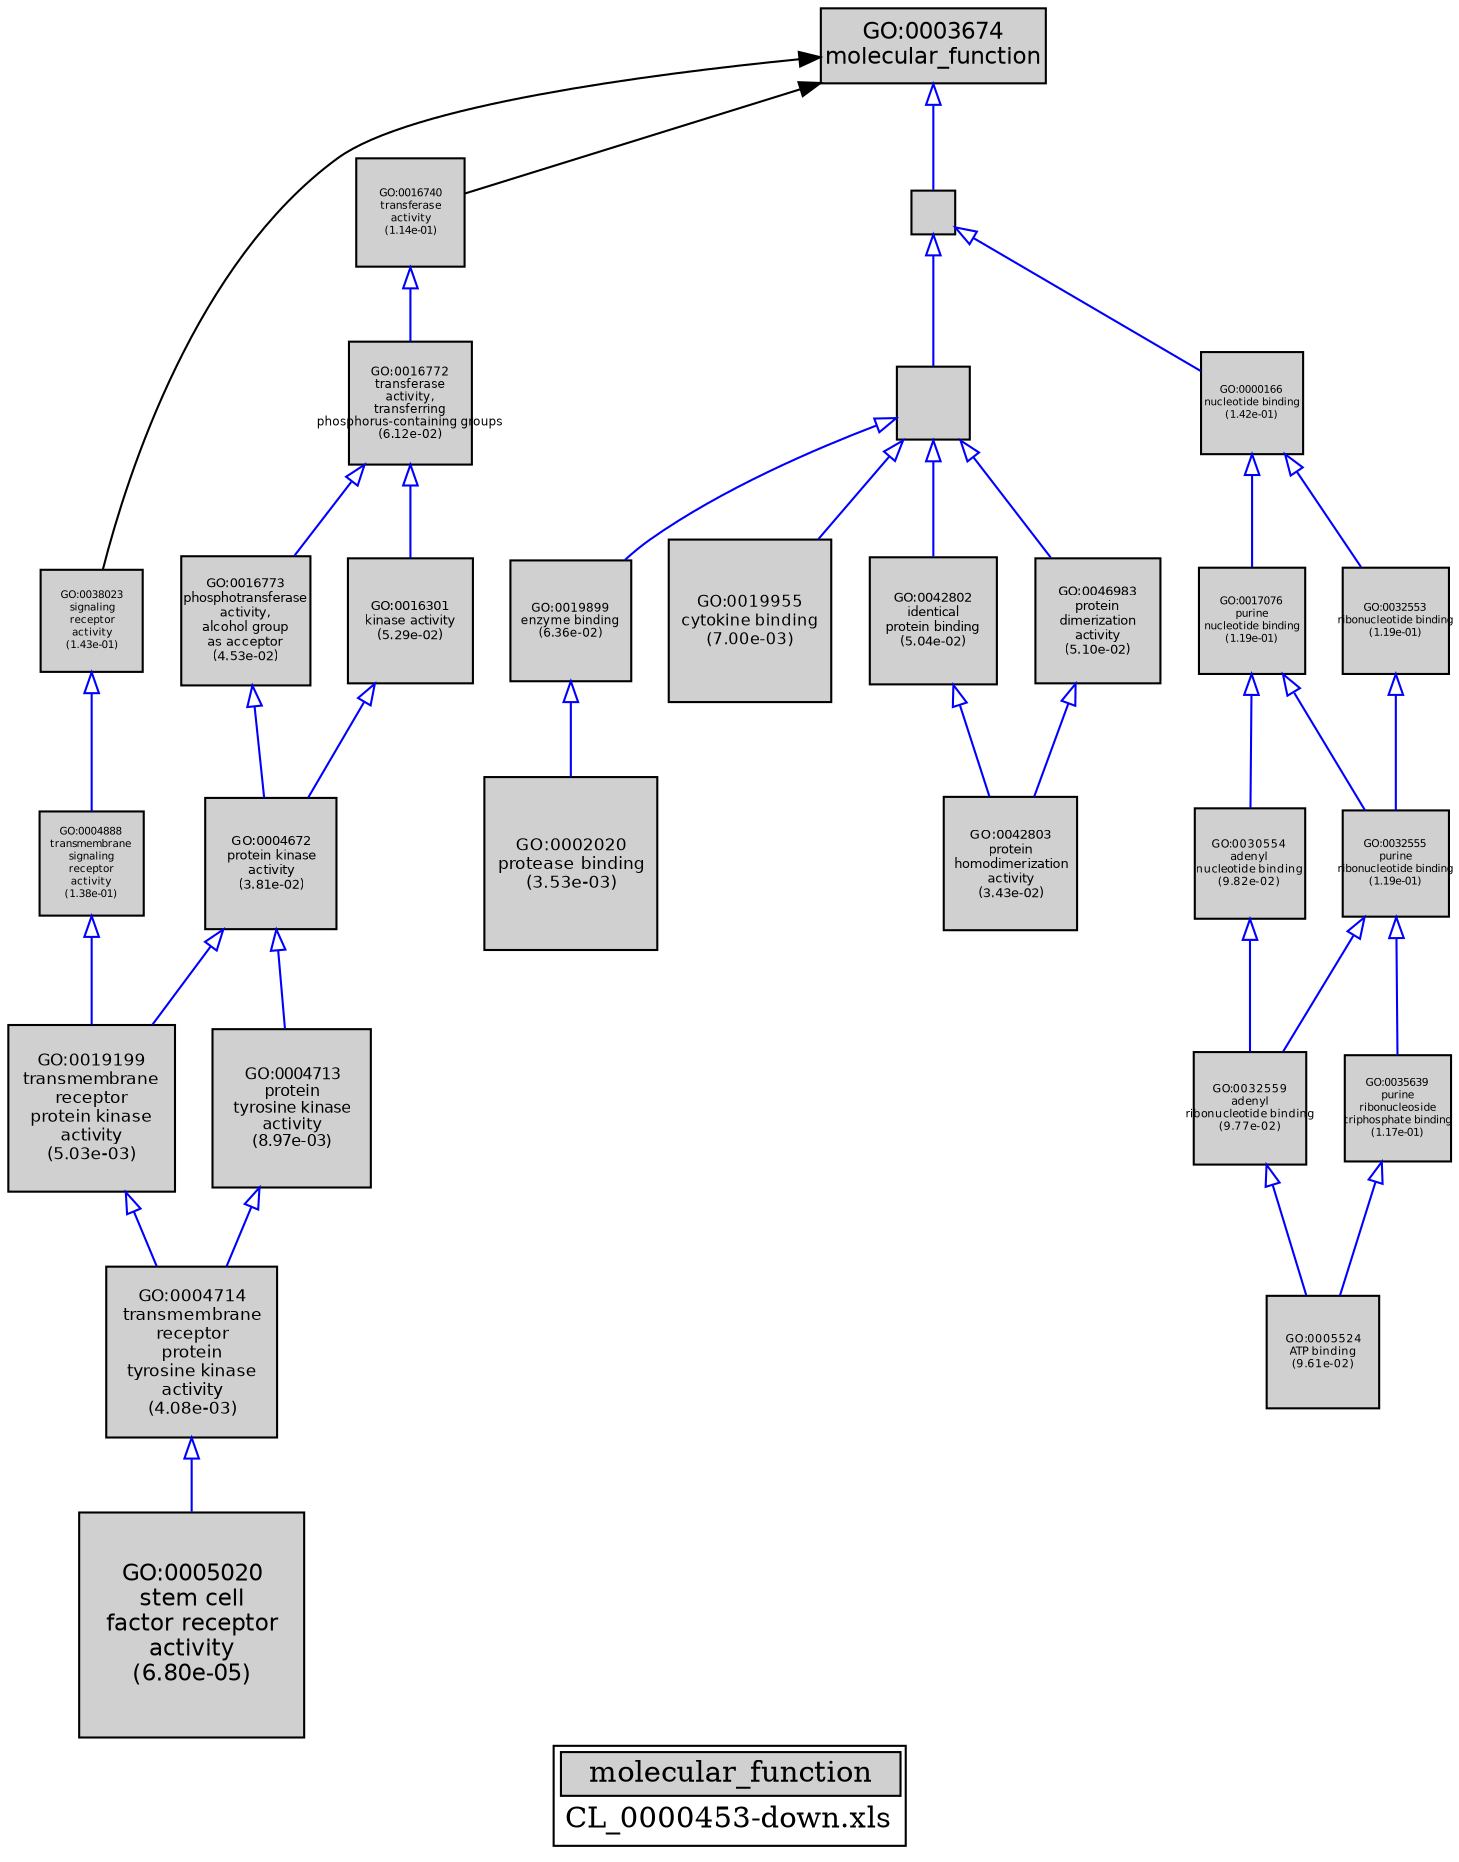 digraph "molecular_function" {
graph [ bgcolor = "#FFFFFF", label = <<TABLE COLOR="black" BGCOLOR="white"><TR><TD COLSPAN="2" BGCOLOR="#D0D0D0"><FONT COLOR="black">molecular_function</FONT></TD></TR><TR><TD BORDER="0">CL_0000453-down.xls</TD></TR></TABLE>> ];
node [ fontname = "Helvetica" ];

subgraph "nodes" {

node [ style = "filled", fixedsize = "true", width = 1, shape = "box", fontsize = 9, fillcolor = "#D0D0D0", fontcolor = "black", color = "black" ];

"GO:0019899" [ URL = "#GO:0019899", label = <<TABLE BORDER="0"><TR><TD>GO:0019899<BR/>enzyme binding<BR/>(6.36e-02)</TD></TR></TABLE>>, width = 0.808115049656, shape = "box", fontsize = 5.81842835752, height = 0.808115049656 ];
"GO:0005524" [ URL = "#GO:0005524", label = <<TABLE BORDER="0"><TR><TD>GO:0005524<BR/>ATP binding<BR/>(9.61e-02)</TD></TR></TABLE>>, width = 0.746157369556, shape = "box", fontsize = 5.3723330608, height = 0.746157369556 ];
"GO:0005515" [ URL = "#GO:0005515", label = "", width = 0.484027824995, shape = "box", height = 0.484027824995 ];
"GO:0017076" [ URL = "#GO:0017076", label = <<TABLE BORDER="0"><TR><TD>GO:0017076<BR/>purine<BR/>nucleotide binding<BR/>(1.19e-01)</TD></TR></TABLE>>, width = 0.711282825692, shape = "box", fontsize = 5.12123634498, height = 0.711282825692 ];
"GO:0019955" [ URL = "#GO:0019955", label = <<TABLE BORDER="0"><TR><TD>GO:0019955<BR/>cytokine binding<BR/>(7.00e-03)</TD></TR></TABLE>>, width = 1.08082143988, shape = "box", fontsize = 7.78191436717, height = 1.08082143988 ];
"GO:0019199" [ URL = "#GO:0019199", label = <<TABLE BORDER="0"><TR><TD>GO:0019199<BR/>transmembrane<BR/>receptor<BR/>protein kinase<BR/>activity<BR/>(5.03e-03)</TD></TR></TABLE>>, width = 1.11595591018, shape = "box", fontsize = 8.03488255328, height = 1.11595591018 ];
"GO:0000166" [ URL = "#GO:0000166", label = <<TABLE BORDER="0"><TR><TD>GO:0000166<BR/>nucleotide binding<BR/>(1.42e-01)</TD></TR></TABLE>>, width = 0.681818109538, shape = "box", fontsize = 5.0, height = 0.681818109538 ];
"GO:0042802" [ URL = "#GO:0042802", label = <<TABLE BORDER="0"><TR><TD>GO:0042802<BR/>identical<BR/>protein binding<BR/>(5.04e-02)</TD></TR></TABLE>>, width = 0.841177529024, shape = "box", fontsize = 6.05647820897, height = 0.841177529024 ];
"GO:0032559" [ URL = "#GO:0032559", label = <<TABLE BORDER="0"><TR><TD>GO:0032559<BR/>adenyl<BR/>ribonucleotide binding<BR/>(9.77e-02)</TD></TR></TABLE>>, width = 0.743520173775, shape = "box", fontsize = 5.35334525118, height = 0.743520173775 ];
"GO:0046983" [ URL = "#GO:0046983", label = <<TABLE BORDER="0"><TR><TD>GO:0046983<BR/>protein<BR/>dimerization<BR/>activity<BR/>(5.10e-02)</TD></TR></TABLE>>, width = 0.839315597905, shape = "box", fontsize = 6.04307230492, height = 0.839315597905 ];
"GO:0016772" [ URL = "#GO:0016772", label = <<TABLE BORDER="0"><TR><TD>GO:0016772<BR/>transferase<BR/>activity,<BR/>transferring<BR/>phosphorus-containing groups<BR/>(6.12e-02)</TD></TR></TABLE>>, width = 0.813600338235, shape = "box", fontsize = 5.85792243529, height = 0.813600338235 ];
"GO:0003674" [ URL = "#GO:0003674", label = <<TABLE BORDER="0"><TR><TD>GO:0003674<BR/>molecular_function</TD></TR></TABLE>>, width = 1.5, shape = "box", fontsize = 10.8 ];
"GO:0002020" [ URL = "#GO:0002020", label = <<TABLE BORDER="0"><TR><TD>GO:0002020<BR/>protease binding<BR/>(3.53e-03)</TD></TR></TABLE>>, width = 1.152263918, shape = "box", fontsize = 8.29630020957, height = 1.152263918 ];
"GO:0004714" [ URL = "#GO:0004714", label = <<TABLE BORDER="0"><TR><TD>GO:0004714<BR/>transmembrane<BR/>receptor<BR/>protein<BR/>tyrosine kinase<BR/>activity<BR/>(4.08e-03)</TD></TR></TABLE>>, width = 1.13767743773, shape = "box", fontsize = 8.19127755162, height = 1.13767743773 ];
"GO:0042803" [ URL = "#GO:0042803", label = <<TABLE BORDER="0"><TR><TD>GO:0042803<BR/>protein<BR/>homodimerization<BR/>activity<BR/>(3.43e-02)</TD></TR></TABLE>>, width = 0.892794266345, shape = "box", fontsize = 6.42811871769, height = 0.892794266345 ];
"GO:0004672" [ URL = "#GO:0004672", label = <<TABLE BORDER="0"><TR><TD>GO:0004672<BR/>protein kinase<BR/>activity<BR/>(3.81e-02)</TD></TR></TABLE>>, width = 0.87917650445, shape = "box", fontsize = 6.33007083204, height = 0.87917650445 ];
"GO:0005020" [ URL = "#GO:0005020", label = <<TABLE BORDER="0"><TR><TD>GO:0005020<BR/>stem cell<BR/>factor receptor<BR/>activity<BR/>(6.80e-05)</TD></TR></TABLE>>, width = 1.5, shape = "box", fontsize = 10.8, height = 1.5 ];
"GO:0038023" [ URL = "#GO:0038023", label = <<TABLE BORDER="0"><TR><TD>GO:0038023<BR/>signaling<BR/>receptor<BR/>activity<BR/>(1.43e-01)</TD></TR></TABLE>>, width = 0.681002901183, shape = "box", fontsize = 5.0, height = 0.681002901183 ];
"GO:0016773" [ URL = "#GO:0016773", label = <<TABLE BORDER="0"><TR><TD>GO:0016773<BR/>phosphotransferase<BR/>activity,<BR/>alcohol group<BR/>as acceptor<BR/>(4.53e-02)</TD></TR></TABLE>>, width = 0.855650386555, shape = "box", fontsize = 6.1606827832, height = 0.855650386555 ];
"GO:0035639" [ URL = "#GO:0035639", label = <<TABLE BORDER="0"><TR><TD>GO:0035639<BR/>purine<BR/>ribonucleoside<BR/>triphosphate binding<BR/>(1.17e-01)</TD></TR></TABLE>>, width = 0.715049355291, shape = "box", fontsize = 5.1483553581, height = 0.715049355291 ];
"GO:0004888" [ URL = "#GO:0004888", label = <<TABLE BORDER="0"><TR><TD>GO:0004888<BR/>transmembrane<BR/>signaling<BR/>receptor<BR/>activity<BR/>(1.38e-01)</TD></TR></TABLE>>, width = 0.687524046876, shape = "box", fontsize = 5.0, height = 0.687524046876 ];
"GO:0030554" [ URL = "#GO:0030554", label = <<TABLE BORDER="0"><TR><TD>GO:0030554<BR/>adenyl<BR/>nucleotide binding<BR/>(9.82e-02)</TD></TR></TABLE>>, width = 0.742757538382, shape = "box", fontsize = 5.34785427635, height = 0.742757538382 ];
"GO:0032555" [ URL = "#GO:0032555", label = <<TABLE BORDER="0"><TR><TD>GO:0032555<BR/>purine<BR/>ribonucleotide binding<BR/>(1.19e-01)</TD></TR></TABLE>>, width = 0.711937169327, shape = "box", fontsize = 5.12594761915, height = 0.711937169327 ];
"GO:0016301" [ URL = "#GO:0016301", label = <<TABLE BORDER="0"><TR><TD>GO:0016301<BR/>kinase activity<BR/>(5.29e-02)</TD></TR></TABLE>>, width = 0.834210014222, shape = "box", fontsize = 6.0063121024, height = 0.834210014222 ];
"GO:0032553" [ URL = "#GO:0032553", label = <<TABLE BORDER="0"><TR><TD>GO:0032553<BR/>ribonucleotide binding<BR/>(1.19e-01)</TD></TR></TABLE>>, width = 0.711843568554, shape = "box", fontsize = 5.12527369359, height = 0.711843568554 ];
"GO:0004713" [ URL = "#GO:0004713", label = <<TABLE BORDER="0"><TR><TD>GO:0004713<BR/>protein<BR/>tyrosine kinase<BR/>activity<BR/>(8.97e-03)</TD></TR></TABLE>>, width = 1.05369375018, shape = "box", fontsize = 7.58659500129, height = 1.05369375018 ];
"GO:0016740" [ URL = "#GO:0016740", label = <<TABLE BORDER="0"><TR><TD>GO:0016740<BR/>transferase<BR/>activity<BR/>(1.14e-01)</TD></TR></TABLE>>, width = 0.719174636284, shape = "box", fontsize = 5.17805738125, height = 0.719174636284 ];
"GO:0005488" [ URL = "#GO:0005488", label = "", width = 0.290253847768, shape = "box", height = 0.290253847768 ];
}
subgraph "edges" {


edge [ dir = "back", weight = 1 ];
subgraph "regulates" {


edge [ color = "cyan", arrowtail = "none" ];
subgraph "positive" {


edge [ color = "green", arrowtail = "vee" ];
}
subgraph "negative" {


edge [ color = "red", arrowtail = "tee" ];
}
}
subgraph "part_of" {


edge [ color = "purple", arrowtail = "diamond", weight = 2.5 ];
}
subgraph "is_a" {


edge [ color = "blue", arrowtail = "empty", weight = 5.0 ];
"GO:0032555" -> "GO:0032559";
"GO:0005488" -> "GO:0005515";
"GO:0038023" -> "GO:0004888";
"GO:0004714" -> "GO:0005020";
"GO:0005488" -> "GO:0000166";
"GO:0005515" -> "GO:0019899";
"GO:0000166" -> "GO:0032553";
"GO:0005515" -> "GO:0019955";
"GO:0019199" -> "GO:0004714";
"GO:0032553" -> "GO:0032555";
"GO:0016773" -> "GO:0004672";
"GO:0005515" -> "GO:0046983";
"GO:0035639" -> "GO:0005524";
"GO:0017076" -> "GO:0030554";
"GO:0016772" -> "GO:0016301";
"GO:0016740" -> "GO:0016772";
"GO:0046983" -> "GO:0042803";
"GO:0032559" -> "GO:0005524";
"GO:0004888" -> "GO:0019199";
"GO:0030554" -> "GO:0032559";
"GO:0019899" -> "GO:0002020";
"GO:0016301" -> "GO:0004672";
"GO:0000166" -> "GO:0017076";
"GO:0017076" -> "GO:0032555";
"GO:0032555" -> "GO:0035639";
"GO:0004672" -> "GO:0004713";
"GO:0004672" -> "GO:0019199";
"GO:0003674" -> "GO:0005488";
"GO:0005515" -> "GO:0042802";
"GO:0016772" -> "GO:0016773";
"GO:0042802" -> "GO:0042803";
"GO:0004713" -> "GO:0004714";
}
"GO:0003674" -> "GO:0016740";
"GO:0003674" -> "GO:0038023";
}
}

